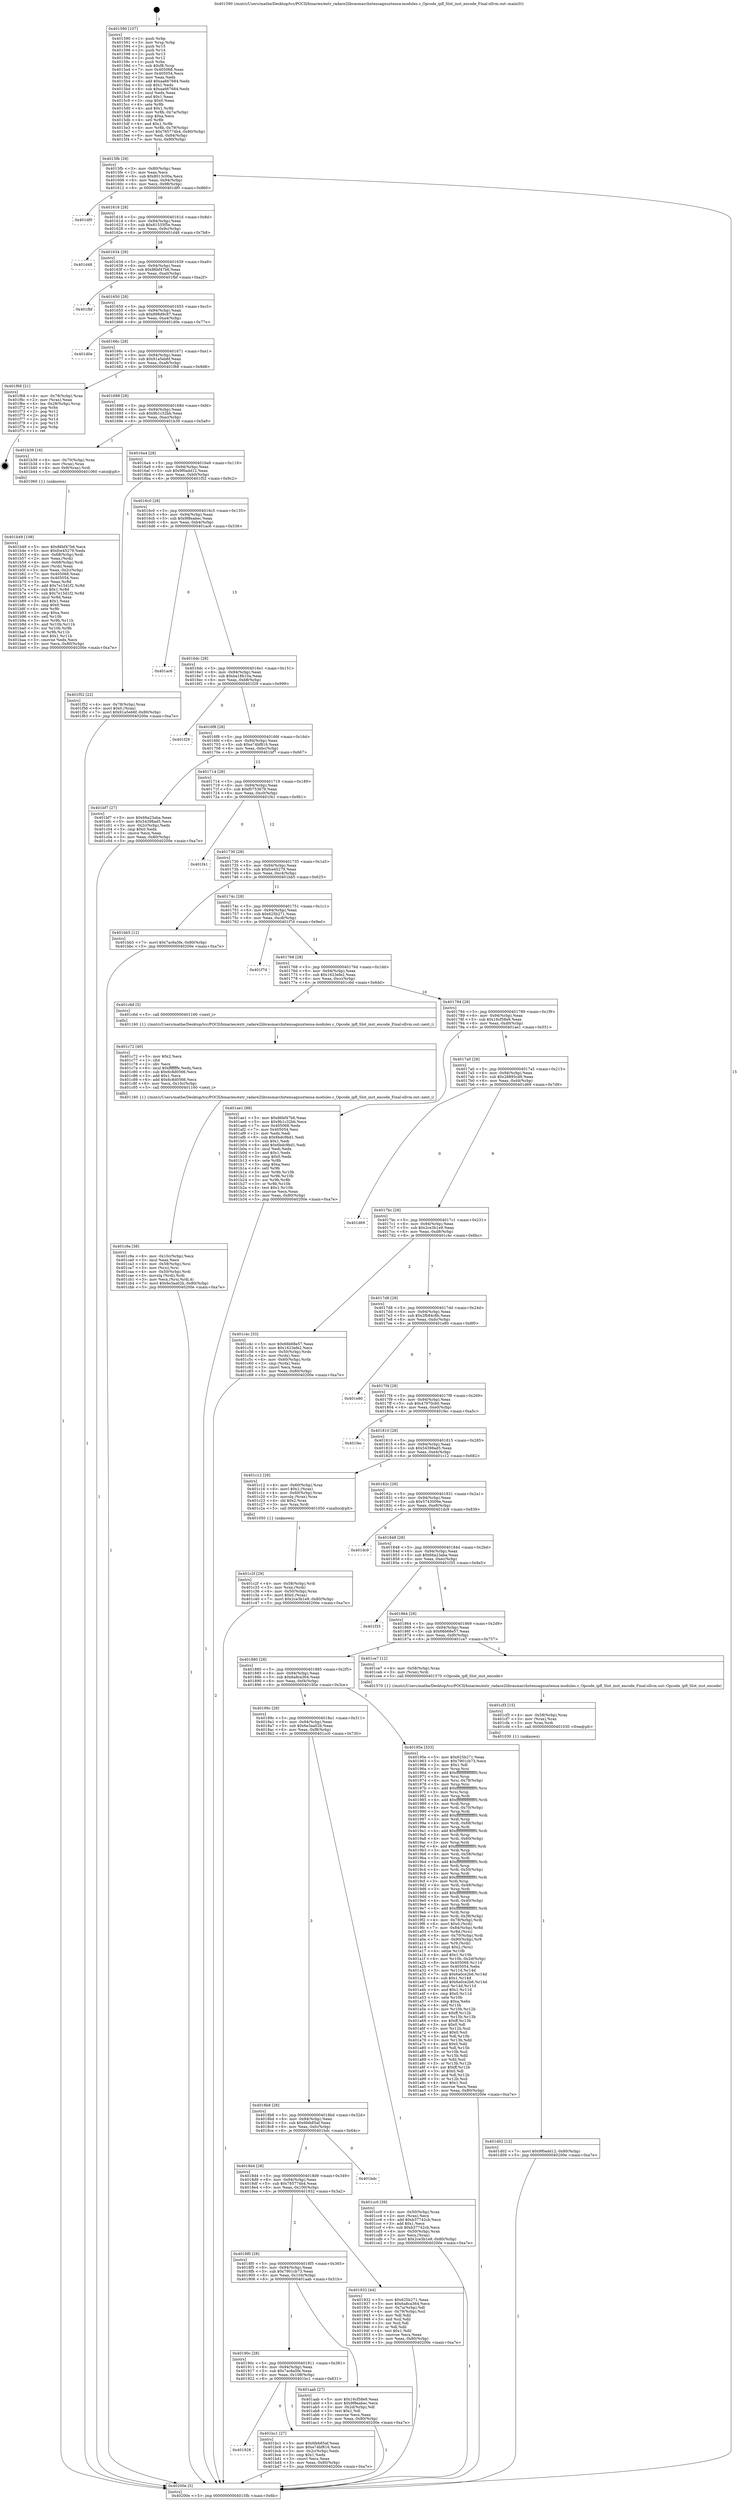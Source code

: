 digraph "0x401590" {
  label = "0x401590 (/mnt/c/Users/mathe/Desktop/tcc/POCII/binaries/extr_radare2librasmarchxtensagnuxtensa-modules.c_Opcode_ipfl_Slot_inst_encode_Final-ollvm.out::main(0))"
  labelloc = "t"
  node[shape=record]

  Entry [label="",width=0.3,height=0.3,shape=circle,fillcolor=black,style=filled]
  "0x4015fb" [label="{
     0x4015fb [29]\l
     | [instrs]\l
     &nbsp;&nbsp;0x4015fb \<+3\>: mov -0x80(%rbp),%eax\l
     &nbsp;&nbsp;0x4015fe \<+2\>: mov %eax,%ecx\l
     &nbsp;&nbsp;0x401600 \<+6\>: sub $0x8013c00a,%ecx\l
     &nbsp;&nbsp;0x401606 \<+6\>: mov %eax,-0x94(%rbp)\l
     &nbsp;&nbsp;0x40160c \<+6\>: mov %ecx,-0x98(%rbp)\l
     &nbsp;&nbsp;0x401612 \<+6\>: je 0000000000401df0 \<main+0x860\>\l
  }"]
  "0x401df0" [label="{
     0x401df0\l
  }", style=dashed]
  "0x401618" [label="{
     0x401618 [28]\l
     | [instrs]\l
     &nbsp;&nbsp;0x401618 \<+5\>: jmp 000000000040161d \<main+0x8d\>\l
     &nbsp;&nbsp;0x40161d \<+6\>: mov -0x94(%rbp),%eax\l
     &nbsp;&nbsp;0x401623 \<+5\>: sub $0x81535f5e,%eax\l
     &nbsp;&nbsp;0x401628 \<+6\>: mov %eax,-0x9c(%rbp)\l
     &nbsp;&nbsp;0x40162e \<+6\>: je 0000000000401d48 \<main+0x7b8\>\l
  }"]
  Exit [label="",width=0.3,height=0.3,shape=circle,fillcolor=black,style=filled,peripheries=2]
  "0x401d48" [label="{
     0x401d48\l
  }", style=dashed]
  "0x401634" [label="{
     0x401634 [28]\l
     | [instrs]\l
     &nbsp;&nbsp;0x401634 \<+5\>: jmp 0000000000401639 \<main+0xa9\>\l
     &nbsp;&nbsp;0x401639 \<+6\>: mov -0x94(%rbp),%eax\l
     &nbsp;&nbsp;0x40163f \<+5\>: sub $0x86bf47b6,%eax\l
     &nbsp;&nbsp;0x401644 \<+6\>: mov %eax,-0xa0(%rbp)\l
     &nbsp;&nbsp;0x40164a \<+6\>: je 0000000000401fbf \<main+0xa2f\>\l
  }"]
  "0x401d02" [label="{
     0x401d02 [12]\l
     | [instrs]\l
     &nbsp;&nbsp;0x401d02 \<+7\>: movl $0x9f0add12,-0x80(%rbp)\l
     &nbsp;&nbsp;0x401d09 \<+5\>: jmp 000000000040200e \<main+0xa7e\>\l
  }"]
  "0x401fbf" [label="{
     0x401fbf\l
  }", style=dashed]
  "0x401650" [label="{
     0x401650 [28]\l
     | [instrs]\l
     &nbsp;&nbsp;0x401650 \<+5\>: jmp 0000000000401655 \<main+0xc5\>\l
     &nbsp;&nbsp;0x401655 \<+6\>: mov -0x94(%rbp),%eax\l
     &nbsp;&nbsp;0x40165b \<+5\>: sub $0x898d9c87,%eax\l
     &nbsp;&nbsp;0x401660 \<+6\>: mov %eax,-0xa4(%rbp)\l
     &nbsp;&nbsp;0x401666 \<+6\>: je 0000000000401d0e \<main+0x77e\>\l
  }"]
  "0x401cf3" [label="{
     0x401cf3 [15]\l
     | [instrs]\l
     &nbsp;&nbsp;0x401cf3 \<+4\>: mov -0x58(%rbp),%rax\l
     &nbsp;&nbsp;0x401cf7 \<+3\>: mov (%rax),%rax\l
     &nbsp;&nbsp;0x401cfa \<+3\>: mov %rax,%rdi\l
     &nbsp;&nbsp;0x401cfd \<+5\>: call 0000000000401030 \<free@plt\>\l
     | [calls]\l
     &nbsp;&nbsp;0x401030 \{1\} (unknown)\l
  }"]
  "0x401d0e" [label="{
     0x401d0e\l
  }", style=dashed]
  "0x40166c" [label="{
     0x40166c [28]\l
     | [instrs]\l
     &nbsp;&nbsp;0x40166c \<+5\>: jmp 0000000000401671 \<main+0xe1\>\l
     &nbsp;&nbsp;0x401671 \<+6\>: mov -0x94(%rbp),%eax\l
     &nbsp;&nbsp;0x401677 \<+5\>: sub $0x91a5eb6f,%eax\l
     &nbsp;&nbsp;0x40167c \<+6\>: mov %eax,-0xa8(%rbp)\l
     &nbsp;&nbsp;0x401682 \<+6\>: je 0000000000401f68 \<main+0x9d8\>\l
  }"]
  "0x401c9a" [label="{
     0x401c9a [38]\l
     | [instrs]\l
     &nbsp;&nbsp;0x401c9a \<+6\>: mov -0x10c(%rbp),%ecx\l
     &nbsp;&nbsp;0x401ca0 \<+3\>: imul %eax,%ecx\l
     &nbsp;&nbsp;0x401ca3 \<+4\>: mov -0x58(%rbp),%rsi\l
     &nbsp;&nbsp;0x401ca7 \<+3\>: mov (%rsi),%rsi\l
     &nbsp;&nbsp;0x401caa \<+4\>: mov -0x50(%rbp),%rdi\l
     &nbsp;&nbsp;0x401cae \<+3\>: movslq (%rdi),%rdi\l
     &nbsp;&nbsp;0x401cb1 \<+3\>: mov %ecx,(%rsi,%rdi,4)\l
     &nbsp;&nbsp;0x401cb4 \<+7\>: movl $0x6e3aa02b,-0x80(%rbp)\l
     &nbsp;&nbsp;0x401cbb \<+5\>: jmp 000000000040200e \<main+0xa7e\>\l
  }"]
  "0x401f68" [label="{
     0x401f68 [21]\l
     | [instrs]\l
     &nbsp;&nbsp;0x401f68 \<+4\>: mov -0x78(%rbp),%rax\l
     &nbsp;&nbsp;0x401f6c \<+2\>: mov (%rax),%eax\l
     &nbsp;&nbsp;0x401f6e \<+4\>: lea -0x28(%rbp),%rsp\l
     &nbsp;&nbsp;0x401f72 \<+1\>: pop %rbx\l
     &nbsp;&nbsp;0x401f73 \<+2\>: pop %r12\l
     &nbsp;&nbsp;0x401f75 \<+2\>: pop %r13\l
     &nbsp;&nbsp;0x401f77 \<+2\>: pop %r14\l
     &nbsp;&nbsp;0x401f79 \<+2\>: pop %r15\l
     &nbsp;&nbsp;0x401f7b \<+1\>: pop %rbp\l
     &nbsp;&nbsp;0x401f7c \<+1\>: ret\l
  }"]
  "0x401688" [label="{
     0x401688 [28]\l
     | [instrs]\l
     &nbsp;&nbsp;0x401688 \<+5\>: jmp 000000000040168d \<main+0xfd\>\l
     &nbsp;&nbsp;0x40168d \<+6\>: mov -0x94(%rbp),%eax\l
     &nbsp;&nbsp;0x401693 \<+5\>: sub $0x9b1c32bb,%eax\l
     &nbsp;&nbsp;0x401698 \<+6\>: mov %eax,-0xac(%rbp)\l
     &nbsp;&nbsp;0x40169e \<+6\>: je 0000000000401b39 \<main+0x5a9\>\l
  }"]
  "0x401c72" [label="{
     0x401c72 [40]\l
     | [instrs]\l
     &nbsp;&nbsp;0x401c72 \<+5\>: mov $0x2,%ecx\l
     &nbsp;&nbsp;0x401c77 \<+1\>: cltd\l
     &nbsp;&nbsp;0x401c78 \<+2\>: idiv %ecx\l
     &nbsp;&nbsp;0x401c7a \<+6\>: imul $0xfffffffe,%edx,%ecx\l
     &nbsp;&nbsp;0x401c80 \<+6\>: sub $0x6c8d0566,%ecx\l
     &nbsp;&nbsp;0x401c86 \<+3\>: add $0x1,%ecx\l
     &nbsp;&nbsp;0x401c89 \<+6\>: add $0x6c8d0566,%ecx\l
     &nbsp;&nbsp;0x401c8f \<+6\>: mov %ecx,-0x10c(%rbp)\l
     &nbsp;&nbsp;0x401c95 \<+5\>: call 0000000000401160 \<next_i\>\l
     | [calls]\l
     &nbsp;&nbsp;0x401160 \{1\} (/mnt/c/Users/mathe/Desktop/tcc/POCII/binaries/extr_radare2librasmarchxtensagnuxtensa-modules.c_Opcode_ipfl_Slot_inst_encode_Final-ollvm.out::next_i)\l
  }"]
  "0x401b39" [label="{
     0x401b39 [16]\l
     | [instrs]\l
     &nbsp;&nbsp;0x401b39 \<+4\>: mov -0x70(%rbp),%rax\l
     &nbsp;&nbsp;0x401b3d \<+3\>: mov (%rax),%rax\l
     &nbsp;&nbsp;0x401b40 \<+4\>: mov 0x8(%rax),%rdi\l
     &nbsp;&nbsp;0x401b44 \<+5\>: call 0000000000401060 \<atoi@plt\>\l
     | [calls]\l
     &nbsp;&nbsp;0x401060 \{1\} (unknown)\l
  }"]
  "0x4016a4" [label="{
     0x4016a4 [28]\l
     | [instrs]\l
     &nbsp;&nbsp;0x4016a4 \<+5\>: jmp 00000000004016a9 \<main+0x119\>\l
     &nbsp;&nbsp;0x4016a9 \<+6\>: mov -0x94(%rbp),%eax\l
     &nbsp;&nbsp;0x4016af \<+5\>: sub $0x9f0add12,%eax\l
     &nbsp;&nbsp;0x4016b4 \<+6\>: mov %eax,-0xb0(%rbp)\l
     &nbsp;&nbsp;0x4016ba \<+6\>: je 0000000000401f52 \<main+0x9c2\>\l
  }"]
  "0x401c2f" [label="{
     0x401c2f [29]\l
     | [instrs]\l
     &nbsp;&nbsp;0x401c2f \<+4\>: mov -0x58(%rbp),%rdi\l
     &nbsp;&nbsp;0x401c33 \<+3\>: mov %rax,(%rdi)\l
     &nbsp;&nbsp;0x401c36 \<+4\>: mov -0x50(%rbp),%rax\l
     &nbsp;&nbsp;0x401c3a \<+6\>: movl $0x0,(%rax)\l
     &nbsp;&nbsp;0x401c40 \<+7\>: movl $0x2ce3b1e9,-0x80(%rbp)\l
     &nbsp;&nbsp;0x401c47 \<+5\>: jmp 000000000040200e \<main+0xa7e\>\l
  }"]
  "0x401f52" [label="{
     0x401f52 [22]\l
     | [instrs]\l
     &nbsp;&nbsp;0x401f52 \<+4\>: mov -0x78(%rbp),%rax\l
     &nbsp;&nbsp;0x401f56 \<+6\>: movl $0x0,(%rax)\l
     &nbsp;&nbsp;0x401f5c \<+7\>: movl $0x91a5eb6f,-0x80(%rbp)\l
     &nbsp;&nbsp;0x401f63 \<+5\>: jmp 000000000040200e \<main+0xa7e\>\l
  }"]
  "0x4016c0" [label="{
     0x4016c0 [28]\l
     | [instrs]\l
     &nbsp;&nbsp;0x4016c0 \<+5\>: jmp 00000000004016c5 \<main+0x135\>\l
     &nbsp;&nbsp;0x4016c5 \<+6\>: mov -0x94(%rbp),%eax\l
     &nbsp;&nbsp;0x4016cb \<+5\>: sub $0x9f8eabec,%eax\l
     &nbsp;&nbsp;0x4016d0 \<+6\>: mov %eax,-0xb4(%rbp)\l
     &nbsp;&nbsp;0x4016d6 \<+6\>: je 0000000000401ac6 \<main+0x536\>\l
  }"]
  "0x401928" [label="{
     0x401928\l
  }", style=dashed]
  "0x401ac6" [label="{
     0x401ac6\l
  }", style=dashed]
  "0x4016dc" [label="{
     0x4016dc [28]\l
     | [instrs]\l
     &nbsp;&nbsp;0x4016dc \<+5\>: jmp 00000000004016e1 \<main+0x151\>\l
     &nbsp;&nbsp;0x4016e1 \<+6\>: mov -0x94(%rbp),%eax\l
     &nbsp;&nbsp;0x4016e7 \<+5\>: sub $0xba18b10a,%eax\l
     &nbsp;&nbsp;0x4016ec \<+6\>: mov %eax,-0xb8(%rbp)\l
     &nbsp;&nbsp;0x4016f2 \<+6\>: je 0000000000401f29 \<main+0x999\>\l
  }"]
  "0x401bc1" [label="{
     0x401bc1 [27]\l
     | [instrs]\l
     &nbsp;&nbsp;0x401bc1 \<+5\>: mov $0x6feb85af,%eax\l
     &nbsp;&nbsp;0x401bc6 \<+5\>: mov $0xe74bf816,%ecx\l
     &nbsp;&nbsp;0x401bcb \<+3\>: mov -0x2c(%rbp),%edx\l
     &nbsp;&nbsp;0x401bce \<+3\>: cmp $0x1,%edx\l
     &nbsp;&nbsp;0x401bd1 \<+3\>: cmovl %ecx,%eax\l
     &nbsp;&nbsp;0x401bd4 \<+3\>: mov %eax,-0x80(%rbp)\l
     &nbsp;&nbsp;0x401bd7 \<+5\>: jmp 000000000040200e \<main+0xa7e\>\l
  }"]
  "0x401f29" [label="{
     0x401f29\l
  }", style=dashed]
  "0x4016f8" [label="{
     0x4016f8 [28]\l
     | [instrs]\l
     &nbsp;&nbsp;0x4016f8 \<+5\>: jmp 00000000004016fd \<main+0x16d\>\l
     &nbsp;&nbsp;0x4016fd \<+6\>: mov -0x94(%rbp),%eax\l
     &nbsp;&nbsp;0x401703 \<+5\>: sub $0xe74bf816,%eax\l
     &nbsp;&nbsp;0x401708 \<+6\>: mov %eax,-0xbc(%rbp)\l
     &nbsp;&nbsp;0x40170e \<+6\>: je 0000000000401bf7 \<main+0x667\>\l
  }"]
  "0x401b49" [label="{
     0x401b49 [108]\l
     | [instrs]\l
     &nbsp;&nbsp;0x401b49 \<+5\>: mov $0x86bf47b6,%ecx\l
     &nbsp;&nbsp;0x401b4e \<+5\>: mov $0xfce45279,%edx\l
     &nbsp;&nbsp;0x401b53 \<+4\>: mov -0x68(%rbp),%rdi\l
     &nbsp;&nbsp;0x401b57 \<+2\>: mov %eax,(%rdi)\l
     &nbsp;&nbsp;0x401b59 \<+4\>: mov -0x68(%rbp),%rdi\l
     &nbsp;&nbsp;0x401b5d \<+2\>: mov (%rdi),%eax\l
     &nbsp;&nbsp;0x401b5f \<+3\>: mov %eax,-0x2c(%rbp)\l
     &nbsp;&nbsp;0x401b62 \<+7\>: mov 0x405068,%eax\l
     &nbsp;&nbsp;0x401b69 \<+7\>: mov 0x405054,%esi\l
     &nbsp;&nbsp;0x401b70 \<+3\>: mov %eax,%r8d\l
     &nbsp;&nbsp;0x401b73 \<+7\>: add $0x7e15d1f2,%r8d\l
     &nbsp;&nbsp;0x401b7a \<+4\>: sub $0x1,%r8d\l
     &nbsp;&nbsp;0x401b7e \<+7\>: sub $0x7e15d1f2,%r8d\l
     &nbsp;&nbsp;0x401b85 \<+4\>: imul %r8d,%eax\l
     &nbsp;&nbsp;0x401b89 \<+3\>: and $0x1,%eax\l
     &nbsp;&nbsp;0x401b8c \<+3\>: cmp $0x0,%eax\l
     &nbsp;&nbsp;0x401b8f \<+4\>: sete %r9b\l
     &nbsp;&nbsp;0x401b93 \<+3\>: cmp $0xa,%esi\l
     &nbsp;&nbsp;0x401b96 \<+4\>: setl %r10b\l
     &nbsp;&nbsp;0x401b9a \<+3\>: mov %r9b,%r11b\l
     &nbsp;&nbsp;0x401b9d \<+3\>: and %r10b,%r11b\l
     &nbsp;&nbsp;0x401ba0 \<+3\>: xor %r10b,%r9b\l
     &nbsp;&nbsp;0x401ba3 \<+3\>: or %r9b,%r11b\l
     &nbsp;&nbsp;0x401ba6 \<+4\>: test $0x1,%r11b\l
     &nbsp;&nbsp;0x401baa \<+3\>: cmovne %edx,%ecx\l
     &nbsp;&nbsp;0x401bad \<+3\>: mov %ecx,-0x80(%rbp)\l
     &nbsp;&nbsp;0x401bb0 \<+5\>: jmp 000000000040200e \<main+0xa7e\>\l
  }"]
  "0x401bf7" [label="{
     0x401bf7 [27]\l
     | [instrs]\l
     &nbsp;&nbsp;0x401bf7 \<+5\>: mov $0x66a23aba,%eax\l
     &nbsp;&nbsp;0x401bfc \<+5\>: mov $0x54398ad5,%ecx\l
     &nbsp;&nbsp;0x401c01 \<+3\>: mov -0x2c(%rbp),%edx\l
     &nbsp;&nbsp;0x401c04 \<+3\>: cmp $0x0,%edx\l
     &nbsp;&nbsp;0x401c07 \<+3\>: cmove %ecx,%eax\l
     &nbsp;&nbsp;0x401c0a \<+3\>: mov %eax,-0x80(%rbp)\l
     &nbsp;&nbsp;0x401c0d \<+5\>: jmp 000000000040200e \<main+0xa7e\>\l
  }"]
  "0x401714" [label="{
     0x401714 [28]\l
     | [instrs]\l
     &nbsp;&nbsp;0x401714 \<+5\>: jmp 0000000000401719 \<main+0x189\>\l
     &nbsp;&nbsp;0x401719 \<+6\>: mov -0x94(%rbp),%eax\l
     &nbsp;&nbsp;0x40171f \<+5\>: sub $0xf0753679,%eax\l
     &nbsp;&nbsp;0x401724 \<+6\>: mov %eax,-0xc0(%rbp)\l
     &nbsp;&nbsp;0x40172a \<+6\>: je 0000000000401f41 \<main+0x9b1\>\l
  }"]
  "0x40190c" [label="{
     0x40190c [28]\l
     | [instrs]\l
     &nbsp;&nbsp;0x40190c \<+5\>: jmp 0000000000401911 \<main+0x381\>\l
     &nbsp;&nbsp;0x401911 \<+6\>: mov -0x94(%rbp),%eax\l
     &nbsp;&nbsp;0x401917 \<+5\>: sub $0x7ac6a5fe,%eax\l
     &nbsp;&nbsp;0x40191c \<+6\>: mov %eax,-0x108(%rbp)\l
     &nbsp;&nbsp;0x401922 \<+6\>: je 0000000000401bc1 \<main+0x631\>\l
  }"]
  "0x401f41" [label="{
     0x401f41\l
  }", style=dashed]
  "0x401730" [label="{
     0x401730 [28]\l
     | [instrs]\l
     &nbsp;&nbsp;0x401730 \<+5\>: jmp 0000000000401735 \<main+0x1a5\>\l
     &nbsp;&nbsp;0x401735 \<+6\>: mov -0x94(%rbp),%eax\l
     &nbsp;&nbsp;0x40173b \<+5\>: sub $0xfce45279,%eax\l
     &nbsp;&nbsp;0x401740 \<+6\>: mov %eax,-0xc4(%rbp)\l
     &nbsp;&nbsp;0x401746 \<+6\>: je 0000000000401bb5 \<main+0x625\>\l
  }"]
  "0x401aab" [label="{
     0x401aab [27]\l
     | [instrs]\l
     &nbsp;&nbsp;0x401aab \<+5\>: mov $0x16cf58e9,%eax\l
     &nbsp;&nbsp;0x401ab0 \<+5\>: mov $0x9f8eabec,%ecx\l
     &nbsp;&nbsp;0x401ab5 \<+3\>: mov -0x2d(%rbp),%dl\l
     &nbsp;&nbsp;0x401ab8 \<+3\>: test $0x1,%dl\l
     &nbsp;&nbsp;0x401abb \<+3\>: cmovne %ecx,%eax\l
     &nbsp;&nbsp;0x401abe \<+3\>: mov %eax,-0x80(%rbp)\l
     &nbsp;&nbsp;0x401ac1 \<+5\>: jmp 000000000040200e \<main+0xa7e\>\l
  }"]
  "0x401bb5" [label="{
     0x401bb5 [12]\l
     | [instrs]\l
     &nbsp;&nbsp;0x401bb5 \<+7\>: movl $0x7ac6a5fe,-0x80(%rbp)\l
     &nbsp;&nbsp;0x401bbc \<+5\>: jmp 000000000040200e \<main+0xa7e\>\l
  }"]
  "0x40174c" [label="{
     0x40174c [28]\l
     | [instrs]\l
     &nbsp;&nbsp;0x40174c \<+5\>: jmp 0000000000401751 \<main+0x1c1\>\l
     &nbsp;&nbsp;0x401751 \<+6\>: mov -0x94(%rbp),%eax\l
     &nbsp;&nbsp;0x401757 \<+5\>: sub $0x625b271,%eax\l
     &nbsp;&nbsp;0x40175c \<+6\>: mov %eax,-0xc8(%rbp)\l
     &nbsp;&nbsp;0x401762 \<+6\>: je 0000000000401f7d \<main+0x9ed\>\l
  }"]
  "0x401590" [label="{
     0x401590 [107]\l
     | [instrs]\l
     &nbsp;&nbsp;0x401590 \<+1\>: push %rbp\l
     &nbsp;&nbsp;0x401591 \<+3\>: mov %rsp,%rbp\l
     &nbsp;&nbsp;0x401594 \<+2\>: push %r15\l
     &nbsp;&nbsp;0x401596 \<+2\>: push %r14\l
     &nbsp;&nbsp;0x401598 \<+2\>: push %r13\l
     &nbsp;&nbsp;0x40159a \<+2\>: push %r12\l
     &nbsp;&nbsp;0x40159c \<+1\>: push %rbx\l
     &nbsp;&nbsp;0x40159d \<+7\>: sub $0xf8,%rsp\l
     &nbsp;&nbsp;0x4015a4 \<+7\>: mov 0x405068,%eax\l
     &nbsp;&nbsp;0x4015ab \<+7\>: mov 0x405054,%ecx\l
     &nbsp;&nbsp;0x4015b2 \<+2\>: mov %eax,%edx\l
     &nbsp;&nbsp;0x4015b4 \<+6\>: add $0xaa667684,%edx\l
     &nbsp;&nbsp;0x4015ba \<+3\>: sub $0x1,%edx\l
     &nbsp;&nbsp;0x4015bd \<+6\>: sub $0xaa667684,%edx\l
     &nbsp;&nbsp;0x4015c3 \<+3\>: imul %edx,%eax\l
     &nbsp;&nbsp;0x4015c6 \<+3\>: and $0x1,%eax\l
     &nbsp;&nbsp;0x4015c9 \<+3\>: cmp $0x0,%eax\l
     &nbsp;&nbsp;0x4015cc \<+4\>: sete %r8b\l
     &nbsp;&nbsp;0x4015d0 \<+4\>: and $0x1,%r8b\l
     &nbsp;&nbsp;0x4015d4 \<+4\>: mov %r8b,-0x7a(%rbp)\l
     &nbsp;&nbsp;0x4015d8 \<+3\>: cmp $0xa,%ecx\l
     &nbsp;&nbsp;0x4015db \<+4\>: setl %r8b\l
     &nbsp;&nbsp;0x4015df \<+4\>: and $0x1,%r8b\l
     &nbsp;&nbsp;0x4015e3 \<+4\>: mov %r8b,-0x79(%rbp)\l
     &nbsp;&nbsp;0x4015e7 \<+7\>: movl $0x785774b4,-0x80(%rbp)\l
     &nbsp;&nbsp;0x4015ee \<+6\>: mov %edi,-0x84(%rbp)\l
     &nbsp;&nbsp;0x4015f4 \<+7\>: mov %rsi,-0x90(%rbp)\l
  }"]
  "0x401f7d" [label="{
     0x401f7d\l
  }", style=dashed]
  "0x401768" [label="{
     0x401768 [28]\l
     | [instrs]\l
     &nbsp;&nbsp;0x401768 \<+5\>: jmp 000000000040176d \<main+0x1dd\>\l
     &nbsp;&nbsp;0x40176d \<+6\>: mov -0x94(%rbp),%eax\l
     &nbsp;&nbsp;0x401773 \<+5\>: sub $0x1623efe2,%eax\l
     &nbsp;&nbsp;0x401778 \<+6\>: mov %eax,-0xcc(%rbp)\l
     &nbsp;&nbsp;0x40177e \<+6\>: je 0000000000401c6d \<main+0x6dd\>\l
  }"]
  "0x40200e" [label="{
     0x40200e [5]\l
     | [instrs]\l
     &nbsp;&nbsp;0x40200e \<+5\>: jmp 00000000004015fb \<main+0x6b\>\l
  }"]
  "0x401c6d" [label="{
     0x401c6d [5]\l
     | [instrs]\l
     &nbsp;&nbsp;0x401c6d \<+5\>: call 0000000000401160 \<next_i\>\l
     | [calls]\l
     &nbsp;&nbsp;0x401160 \{1\} (/mnt/c/Users/mathe/Desktop/tcc/POCII/binaries/extr_radare2librasmarchxtensagnuxtensa-modules.c_Opcode_ipfl_Slot_inst_encode_Final-ollvm.out::next_i)\l
  }"]
  "0x401784" [label="{
     0x401784 [28]\l
     | [instrs]\l
     &nbsp;&nbsp;0x401784 \<+5\>: jmp 0000000000401789 \<main+0x1f9\>\l
     &nbsp;&nbsp;0x401789 \<+6\>: mov -0x94(%rbp),%eax\l
     &nbsp;&nbsp;0x40178f \<+5\>: sub $0x16cf58e9,%eax\l
     &nbsp;&nbsp;0x401794 \<+6\>: mov %eax,-0xd0(%rbp)\l
     &nbsp;&nbsp;0x40179a \<+6\>: je 0000000000401ae1 \<main+0x551\>\l
  }"]
  "0x4018f0" [label="{
     0x4018f0 [28]\l
     | [instrs]\l
     &nbsp;&nbsp;0x4018f0 \<+5\>: jmp 00000000004018f5 \<main+0x365\>\l
     &nbsp;&nbsp;0x4018f5 \<+6\>: mov -0x94(%rbp),%eax\l
     &nbsp;&nbsp;0x4018fb \<+5\>: sub $0x7901cb73,%eax\l
     &nbsp;&nbsp;0x401900 \<+6\>: mov %eax,-0x104(%rbp)\l
     &nbsp;&nbsp;0x401906 \<+6\>: je 0000000000401aab \<main+0x51b\>\l
  }"]
  "0x401ae1" [label="{
     0x401ae1 [88]\l
     | [instrs]\l
     &nbsp;&nbsp;0x401ae1 \<+5\>: mov $0x86bf47b6,%eax\l
     &nbsp;&nbsp;0x401ae6 \<+5\>: mov $0x9b1c32bb,%ecx\l
     &nbsp;&nbsp;0x401aeb \<+7\>: mov 0x405068,%edx\l
     &nbsp;&nbsp;0x401af2 \<+7\>: mov 0x405054,%esi\l
     &nbsp;&nbsp;0x401af9 \<+2\>: mov %edx,%edi\l
     &nbsp;&nbsp;0x401afb \<+6\>: sub $0x6bdc9bd1,%edi\l
     &nbsp;&nbsp;0x401b01 \<+3\>: sub $0x1,%edi\l
     &nbsp;&nbsp;0x401b04 \<+6\>: add $0x6bdc9bd1,%edi\l
     &nbsp;&nbsp;0x401b0a \<+3\>: imul %edi,%edx\l
     &nbsp;&nbsp;0x401b0d \<+3\>: and $0x1,%edx\l
     &nbsp;&nbsp;0x401b10 \<+3\>: cmp $0x0,%edx\l
     &nbsp;&nbsp;0x401b13 \<+4\>: sete %r8b\l
     &nbsp;&nbsp;0x401b17 \<+3\>: cmp $0xa,%esi\l
     &nbsp;&nbsp;0x401b1a \<+4\>: setl %r9b\l
     &nbsp;&nbsp;0x401b1e \<+3\>: mov %r8b,%r10b\l
     &nbsp;&nbsp;0x401b21 \<+3\>: and %r9b,%r10b\l
     &nbsp;&nbsp;0x401b24 \<+3\>: xor %r9b,%r8b\l
     &nbsp;&nbsp;0x401b27 \<+3\>: or %r8b,%r10b\l
     &nbsp;&nbsp;0x401b2a \<+4\>: test $0x1,%r10b\l
     &nbsp;&nbsp;0x401b2e \<+3\>: cmovne %ecx,%eax\l
     &nbsp;&nbsp;0x401b31 \<+3\>: mov %eax,-0x80(%rbp)\l
     &nbsp;&nbsp;0x401b34 \<+5\>: jmp 000000000040200e \<main+0xa7e\>\l
  }"]
  "0x4017a0" [label="{
     0x4017a0 [28]\l
     | [instrs]\l
     &nbsp;&nbsp;0x4017a0 \<+5\>: jmp 00000000004017a5 \<main+0x215\>\l
     &nbsp;&nbsp;0x4017a5 \<+6\>: mov -0x94(%rbp),%eax\l
     &nbsp;&nbsp;0x4017ab \<+5\>: sub $0x28895cd9,%eax\l
     &nbsp;&nbsp;0x4017b0 \<+6\>: mov %eax,-0xd4(%rbp)\l
     &nbsp;&nbsp;0x4017b6 \<+6\>: je 0000000000401d69 \<main+0x7d9\>\l
  }"]
  "0x401932" [label="{
     0x401932 [44]\l
     | [instrs]\l
     &nbsp;&nbsp;0x401932 \<+5\>: mov $0x625b271,%eax\l
     &nbsp;&nbsp;0x401937 \<+5\>: mov $0x6a8ca364,%ecx\l
     &nbsp;&nbsp;0x40193c \<+3\>: mov -0x7a(%rbp),%dl\l
     &nbsp;&nbsp;0x40193f \<+4\>: mov -0x79(%rbp),%sil\l
     &nbsp;&nbsp;0x401943 \<+3\>: mov %dl,%dil\l
     &nbsp;&nbsp;0x401946 \<+3\>: and %sil,%dil\l
     &nbsp;&nbsp;0x401949 \<+3\>: xor %sil,%dl\l
     &nbsp;&nbsp;0x40194c \<+3\>: or %dl,%dil\l
     &nbsp;&nbsp;0x40194f \<+4\>: test $0x1,%dil\l
     &nbsp;&nbsp;0x401953 \<+3\>: cmovne %ecx,%eax\l
     &nbsp;&nbsp;0x401956 \<+3\>: mov %eax,-0x80(%rbp)\l
     &nbsp;&nbsp;0x401959 \<+5\>: jmp 000000000040200e \<main+0xa7e\>\l
  }"]
  "0x401d69" [label="{
     0x401d69\l
  }", style=dashed]
  "0x4017bc" [label="{
     0x4017bc [28]\l
     | [instrs]\l
     &nbsp;&nbsp;0x4017bc \<+5\>: jmp 00000000004017c1 \<main+0x231\>\l
     &nbsp;&nbsp;0x4017c1 \<+6\>: mov -0x94(%rbp),%eax\l
     &nbsp;&nbsp;0x4017c7 \<+5\>: sub $0x2ce3b1e9,%eax\l
     &nbsp;&nbsp;0x4017cc \<+6\>: mov %eax,-0xd8(%rbp)\l
     &nbsp;&nbsp;0x4017d2 \<+6\>: je 0000000000401c4c \<main+0x6bc\>\l
  }"]
  "0x4018d4" [label="{
     0x4018d4 [28]\l
     | [instrs]\l
     &nbsp;&nbsp;0x4018d4 \<+5\>: jmp 00000000004018d9 \<main+0x349\>\l
     &nbsp;&nbsp;0x4018d9 \<+6\>: mov -0x94(%rbp),%eax\l
     &nbsp;&nbsp;0x4018df \<+5\>: sub $0x785774b4,%eax\l
     &nbsp;&nbsp;0x4018e4 \<+6\>: mov %eax,-0x100(%rbp)\l
     &nbsp;&nbsp;0x4018ea \<+6\>: je 0000000000401932 \<main+0x3a2\>\l
  }"]
  "0x401c4c" [label="{
     0x401c4c [33]\l
     | [instrs]\l
     &nbsp;&nbsp;0x401c4c \<+5\>: mov $0x66b68e57,%eax\l
     &nbsp;&nbsp;0x401c51 \<+5\>: mov $0x1623efe2,%ecx\l
     &nbsp;&nbsp;0x401c56 \<+4\>: mov -0x50(%rbp),%rdx\l
     &nbsp;&nbsp;0x401c5a \<+2\>: mov (%rdx),%esi\l
     &nbsp;&nbsp;0x401c5c \<+4\>: mov -0x60(%rbp),%rdx\l
     &nbsp;&nbsp;0x401c60 \<+2\>: cmp (%rdx),%esi\l
     &nbsp;&nbsp;0x401c62 \<+3\>: cmovl %ecx,%eax\l
     &nbsp;&nbsp;0x401c65 \<+3\>: mov %eax,-0x80(%rbp)\l
     &nbsp;&nbsp;0x401c68 \<+5\>: jmp 000000000040200e \<main+0xa7e\>\l
  }"]
  "0x4017d8" [label="{
     0x4017d8 [28]\l
     | [instrs]\l
     &nbsp;&nbsp;0x4017d8 \<+5\>: jmp 00000000004017dd \<main+0x24d\>\l
     &nbsp;&nbsp;0x4017dd \<+6\>: mov -0x94(%rbp),%eax\l
     &nbsp;&nbsp;0x4017e3 \<+5\>: sub $0x2fb84c8b,%eax\l
     &nbsp;&nbsp;0x4017e8 \<+6\>: mov %eax,-0xdc(%rbp)\l
     &nbsp;&nbsp;0x4017ee \<+6\>: je 0000000000401e80 \<main+0x8f0\>\l
  }"]
  "0x401bdc" [label="{
     0x401bdc\l
  }", style=dashed]
  "0x401e80" [label="{
     0x401e80\l
  }", style=dashed]
  "0x4017f4" [label="{
     0x4017f4 [28]\l
     | [instrs]\l
     &nbsp;&nbsp;0x4017f4 \<+5\>: jmp 00000000004017f9 \<main+0x269\>\l
     &nbsp;&nbsp;0x4017f9 \<+6\>: mov -0x94(%rbp),%eax\l
     &nbsp;&nbsp;0x4017ff \<+5\>: sub $0x47970cb0,%eax\l
     &nbsp;&nbsp;0x401804 \<+6\>: mov %eax,-0xe0(%rbp)\l
     &nbsp;&nbsp;0x40180a \<+6\>: je 0000000000401fec \<main+0xa5c\>\l
  }"]
  "0x4018b8" [label="{
     0x4018b8 [28]\l
     | [instrs]\l
     &nbsp;&nbsp;0x4018b8 \<+5\>: jmp 00000000004018bd \<main+0x32d\>\l
     &nbsp;&nbsp;0x4018bd \<+6\>: mov -0x94(%rbp),%eax\l
     &nbsp;&nbsp;0x4018c3 \<+5\>: sub $0x6feb85af,%eax\l
     &nbsp;&nbsp;0x4018c8 \<+6\>: mov %eax,-0xfc(%rbp)\l
     &nbsp;&nbsp;0x4018ce \<+6\>: je 0000000000401bdc \<main+0x64c\>\l
  }"]
  "0x401fec" [label="{
     0x401fec\l
  }", style=dashed]
  "0x401810" [label="{
     0x401810 [28]\l
     | [instrs]\l
     &nbsp;&nbsp;0x401810 \<+5\>: jmp 0000000000401815 \<main+0x285\>\l
     &nbsp;&nbsp;0x401815 \<+6\>: mov -0x94(%rbp),%eax\l
     &nbsp;&nbsp;0x40181b \<+5\>: sub $0x54398ad5,%eax\l
     &nbsp;&nbsp;0x401820 \<+6\>: mov %eax,-0xe4(%rbp)\l
     &nbsp;&nbsp;0x401826 \<+6\>: je 0000000000401c12 \<main+0x682\>\l
  }"]
  "0x401cc0" [label="{
     0x401cc0 [39]\l
     | [instrs]\l
     &nbsp;&nbsp;0x401cc0 \<+4\>: mov -0x50(%rbp),%rax\l
     &nbsp;&nbsp;0x401cc4 \<+2\>: mov (%rax),%ecx\l
     &nbsp;&nbsp;0x401cc6 \<+6\>: add $0xb37742cb,%ecx\l
     &nbsp;&nbsp;0x401ccc \<+3\>: add $0x1,%ecx\l
     &nbsp;&nbsp;0x401ccf \<+6\>: sub $0xb37742cb,%ecx\l
     &nbsp;&nbsp;0x401cd5 \<+4\>: mov -0x50(%rbp),%rax\l
     &nbsp;&nbsp;0x401cd9 \<+2\>: mov %ecx,(%rax)\l
     &nbsp;&nbsp;0x401cdb \<+7\>: movl $0x2ce3b1e9,-0x80(%rbp)\l
     &nbsp;&nbsp;0x401ce2 \<+5\>: jmp 000000000040200e \<main+0xa7e\>\l
  }"]
  "0x401c12" [label="{
     0x401c12 [29]\l
     | [instrs]\l
     &nbsp;&nbsp;0x401c12 \<+4\>: mov -0x60(%rbp),%rax\l
     &nbsp;&nbsp;0x401c16 \<+6\>: movl $0x1,(%rax)\l
     &nbsp;&nbsp;0x401c1c \<+4\>: mov -0x60(%rbp),%rax\l
     &nbsp;&nbsp;0x401c20 \<+3\>: movslq (%rax),%rax\l
     &nbsp;&nbsp;0x401c23 \<+4\>: shl $0x2,%rax\l
     &nbsp;&nbsp;0x401c27 \<+3\>: mov %rax,%rdi\l
     &nbsp;&nbsp;0x401c2a \<+5\>: call 0000000000401050 \<malloc@plt\>\l
     | [calls]\l
     &nbsp;&nbsp;0x401050 \{1\} (unknown)\l
  }"]
  "0x40182c" [label="{
     0x40182c [28]\l
     | [instrs]\l
     &nbsp;&nbsp;0x40182c \<+5\>: jmp 0000000000401831 \<main+0x2a1\>\l
     &nbsp;&nbsp;0x401831 \<+6\>: mov -0x94(%rbp),%eax\l
     &nbsp;&nbsp;0x401837 \<+5\>: sub $0x5743009e,%eax\l
     &nbsp;&nbsp;0x40183c \<+6\>: mov %eax,-0xe8(%rbp)\l
     &nbsp;&nbsp;0x401842 \<+6\>: je 0000000000401dc9 \<main+0x839\>\l
  }"]
  "0x40189c" [label="{
     0x40189c [28]\l
     | [instrs]\l
     &nbsp;&nbsp;0x40189c \<+5\>: jmp 00000000004018a1 \<main+0x311\>\l
     &nbsp;&nbsp;0x4018a1 \<+6\>: mov -0x94(%rbp),%eax\l
     &nbsp;&nbsp;0x4018a7 \<+5\>: sub $0x6e3aa02b,%eax\l
     &nbsp;&nbsp;0x4018ac \<+6\>: mov %eax,-0xf8(%rbp)\l
     &nbsp;&nbsp;0x4018b2 \<+6\>: je 0000000000401cc0 \<main+0x730\>\l
  }"]
  "0x401dc9" [label="{
     0x401dc9\l
  }", style=dashed]
  "0x401848" [label="{
     0x401848 [28]\l
     | [instrs]\l
     &nbsp;&nbsp;0x401848 \<+5\>: jmp 000000000040184d \<main+0x2bd\>\l
     &nbsp;&nbsp;0x40184d \<+6\>: mov -0x94(%rbp),%eax\l
     &nbsp;&nbsp;0x401853 \<+5\>: sub $0x66a23aba,%eax\l
     &nbsp;&nbsp;0x401858 \<+6\>: mov %eax,-0xec(%rbp)\l
     &nbsp;&nbsp;0x40185e \<+6\>: je 0000000000401f35 \<main+0x9a5\>\l
  }"]
  "0x40195e" [label="{
     0x40195e [333]\l
     | [instrs]\l
     &nbsp;&nbsp;0x40195e \<+5\>: mov $0x625b271,%eax\l
     &nbsp;&nbsp;0x401963 \<+5\>: mov $0x7901cb73,%ecx\l
     &nbsp;&nbsp;0x401968 \<+2\>: mov $0x1,%dl\l
     &nbsp;&nbsp;0x40196a \<+3\>: mov %rsp,%rsi\l
     &nbsp;&nbsp;0x40196d \<+4\>: add $0xfffffffffffffff0,%rsi\l
     &nbsp;&nbsp;0x401971 \<+3\>: mov %rsi,%rsp\l
     &nbsp;&nbsp;0x401974 \<+4\>: mov %rsi,-0x78(%rbp)\l
     &nbsp;&nbsp;0x401978 \<+3\>: mov %rsp,%rsi\l
     &nbsp;&nbsp;0x40197b \<+4\>: add $0xfffffffffffffff0,%rsi\l
     &nbsp;&nbsp;0x40197f \<+3\>: mov %rsi,%rsp\l
     &nbsp;&nbsp;0x401982 \<+3\>: mov %rsp,%rdi\l
     &nbsp;&nbsp;0x401985 \<+4\>: add $0xfffffffffffffff0,%rdi\l
     &nbsp;&nbsp;0x401989 \<+3\>: mov %rdi,%rsp\l
     &nbsp;&nbsp;0x40198c \<+4\>: mov %rdi,-0x70(%rbp)\l
     &nbsp;&nbsp;0x401990 \<+3\>: mov %rsp,%rdi\l
     &nbsp;&nbsp;0x401993 \<+4\>: add $0xfffffffffffffff0,%rdi\l
     &nbsp;&nbsp;0x401997 \<+3\>: mov %rdi,%rsp\l
     &nbsp;&nbsp;0x40199a \<+4\>: mov %rdi,-0x68(%rbp)\l
     &nbsp;&nbsp;0x40199e \<+3\>: mov %rsp,%rdi\l
     &nbsp;&nbsp;0x4019a1 \<+4\>: add $0xfffffffffffffff0,%rdi\l
     &nbsp;&nbsp;0x4019a5 \<+3\>: mov %rdi,%rsp\l
     &nbsp;&nbsp;0x4019a8 \<+4\>: mov %rdi,-0x60(%rbp)\l
     &nbsp;&nbsp;0x4019ac \<+3\>: mov %rsp,%rdi\l
     &nbsp;&nbsp;0x4019af \<+4\>: add $0xfffffffffffffff0,%rdi\l
     &nbsp;&nbsp;0x4019b3 \<+3\>: mov %rdi,%rsp\l
     &nbsp;&nbsp;0x4019b6 \<+4\>: mov %rdi,-0x58(%rbp)\l
     &nbsp;&nbsp;0x4019ba \<+3\>: mov %rsp,%rdi\l
     &nbsp;&nbsp;0x4019bd \<+4\>: add $0xfffffffffffffff0,%rdi\l
     &nbsp;&nbsp;0x4019c1 \<+3\>: mov %rdi,%rsp\l
     &nbsp;&nbsp;0x4019c4 \<+4\>: mov %rdi,-0x50(%rbp)\l
     &nbsp;&nbsp;0x4019c8 \<+3\>: mov %rsp,%rdi\l
     &nbsp;&nbsp;0x4019cb \<+4\>: add $0xfffffffffffffff0,%rdi\l
     &nbsp;&nbsp;0x4019cf \<+3\>: mov %rdi,%rsp\l
     &nbsp;&nbsp;0x4019d2 \<+4\>: mov %rdi,-0x48(%rbp)\l
     &nbsp;&nbsp;0x4019d6 \<+3\>: mov %rsp,%rdi\l
     &nbsp;&nbsp;0x4019d9 \<+4\>: add $0xfffffffffffffff0,%rdi\l
     &nbsp;&nbsp;0x4019dd \<+3\>: mov %rdi,%rsp\l
     &nbsp;&nbsp;0x4019e0 \<+4\>: mov %rdi,-0x40(%rbp)\l
     &nbsp;&nbsp;0x4019e4 \<+3\>: mov %rsp,%rdi\l
     &nbsp;&nbsp;0x4019e7 \<+4\>: add $0xfffffffffffffff0,%rdi\l
     &nbsp;&nbsp;0x4019eb \<+3\>: mov %rdi,%rsp\l
     &nbsp;&nbsp;0x4019ee \<+4\>: mov %rdi,-0x38(%rbp)\l
     &nbsp;&nbsp;0x4019f2 \<+4\>: mov -0x78(%rbp),%rdi\l
     &nbsp;&nbsp;0x4019f6 \<+6\>: movl $0x0,(%rdi)\l
     &nbsp;&nbsp;0x4019fc \<+7\>: mov -0x84(%rbp),%r8d\l
     &nbsp;&nbsp;0x401a03 \<+3\>: mov %r8d,(%rsi)\l
     &nbsp;&nbsp;0x401a06 \<+4\>: mov -0x70(%rbp),%rdi\l
     &nbsp;&nbsp;0x401a0a \<+7\>: mov -0x90(%rbp),%r9\l
     &nbsp;&nbsp;0x401a11 \<+3\>: mov %r9,(%rdi)\l
     &nbsp;&nbsp;0x401a14 \<+3\>: cmpl $0x2,(%rsi)\l
     &nbsp;&nbsp;0x401a17 \<+4\>: setne %r10b\l
     &nbsp;&nbsp;0x401a1b \<+4\>: and $0x1,%r10b\l
     &nbsp;&nbsp;0x401a1f \<+4\>: mov %r10b,-0x2d(%rbp)\l
     &nbsp;&nbsp;0x401a23 \<+8\>: mov 0x405068,%r11d\l
     &nbsp;&nbsp;0x401a2b \<+7\>: mov 0x405054,%ebx\l
     &nbsp;&nbsp;0x401a32 \<+3\>: mov %r11d,%r14d\l
     &nbsp;&nbsp;0x401a35 \<+7\>: sub $0x6a0ce2b6,%r14d\l
     &nbsp;&nbsp;0x401a3c \<+4\>: sub $0x1,%r14d\l
     &nbsp;&nbsp;0x401a40 \<+7\>: add $0x6a0ce2b6,%r14d\l
     &nbsp;&nbsp;0x401a47 \<+4\>: imul %r14d,%r11d\l
     &nbsp;&nbsp;0x401a4b \<+4\>: and $0x1,%r11d\l
     &nbsp;&nbsp;0x401a4f \<+4\>: cmp $0x0,%r11d\l
     &nbsp;&nbsp;0x401a53 \<+4\>: sete %r10b\l
     &nbsp;&nbsp;0x401a57 \<+3\>: cmp $0xa,%ebx\l
     &nbsp;&nbsp;0x401a5a \<+4\>: setl %r15b\l
     &nbsp;&nbsp;0x401a5e \<+3\>: mov %r10b,%r12b\l
     &nbsp;&nbsp;0x401a61 \<+4\>: xor $0xff,%r12b\l
     &nbsp;&nbsp;0x401a65 \<+3\>: mov %r15b,%r13b\l
     &nbsp;&nbsp;0x401a68 \<+4\>: xor $0xff,%r13b\l
     &nbsp;&nbsp;0x401a6c \<+3\>: xor $0x0,%dl\l
     &nbsp;&nbsp;0x401a6f \<+3\>: mov %r12b,%sil\l
     &nbsp;&nbsp;0x401a72 \<+4\>: and $0x0,%sil\l
     &nbsp;&nbsp;0x401a76 \<+3\>: and %dl,%r10b\l
     &nbsp;&nbsp;0x401a79 \<+3\>: mov %r13b,%dil\l
     &nbsp;&nbsp;0x401a7c \<+4\>: and $0x0,%dil\l
     &nbsp;&nbsp;0x401a80 \<+3\>: and %dl,%r15b\l
     &nbsp;&nbsp;0x401a83 \<+3\>: or %r10b,%sil\l
     &nbsp;&nbsp;0x401a86 \<+3\>: or %r15b,%dil\l
     &nbsp;&nbsp;0x401a89 \<+3\>: xor %dil,%sil\l
     &nbsp;&nbsp;0x401a8c \<+3\>: or %r13b,%r12b\l
     &nbsp;&nbsp;0x401a8f \<+4\>: xor $0xff,%r12b\l
     &nbsp;&nbsp;0x401a93 \<+3\>: or $0x0,%dl\l
     &nbsp;&nbsp;0x401a96 \<+3\>: and %dl,%r12b\l
     &nbsp;&nbsp;0x401a99 \<+3\>: or %r12b,%sil\l
     &nbsp;&nbsp;0x401a9c \<+4\>: test $0x1,%sil\l
     &nbsp;&nbsp;0x401aa0 \<+3\>: cmovne %ecx,%eax\l
     &nbsp;&nbsp;0x401aa3 \<+3\>: mov %eax,-0x80(%rbp)\l
     &nbsp;&nbsp;0x401aa6 \<+5\>: jmp 000000000040200e \<main+0xa7e\>\l
  }"]
  "0x401f35" [label="{
     0x401f35\l
  }", style=dashed]
  "0x401864" [label="{
     0x401864 [28]\l
     | [instrs]\l
     &nbsp;&nbsp;0x401864 \<+5\>: jmp 0000000000401869 \<main+0x2d9\>\l
     &nbsp;&nbsp;0x401869 \<+6\>: mov -0x94(%rbp),%eax\l
     &nbsp;&nbsp;0x40186f \<+5\>: sub $0x66b68e57,%eax\l
     &nbsp;&nbsp;0x401874 \<+6\>: mov %eax,-0xf0(%rbp)\l
     &nbsp;&nbsp;0x40187a \<+6\>: je 0000000000401ce7 \<main+0x757\>\l
  }"]
  "0x401880" [label="{
     0x401880 [28]\l
     | [instrs]\l
     &nbsp;&nbsp;0x401880 \<+5\>: jmp 0000000000401885 \<main+0x2f5\>\l
     &nbsp;&nbsp;0x401885 \<+6\>: mov -0x94(%rbp),%eax\l
     &nbsp;&nbsp;0x40188b \<+5\>: sub $0x6a8ca364,%eax\l
     &nbsp;&nbsp;0x401890 \<+6\>: mov %eax,-0xf4(%rbp)\l
     &nbsp;&nbsp;0x401896 \<+6\>: je 000000000040195e \<main+0x3ce\>\l
  }"]
  "0x401ce7" [label="{
     0x401ce7 [12]\l
     | [instrs]\l
     &nbsp;&nbsp;0x401ce7 \<+4\>: mov -0x58(%rbp),%rax\l
     &nbsp;&nbsp;0x401ceb \<+3\>: mov (%rax),%rdi\l
     &nbsp;&nbsp;0x401cee \<+5\>: call 0000000000401570 \<Opcode_ipfl_Slot_inst_encode\>\l
     | [calls]\l
     &nbsp;&nbsp;0x401570 \{1\} (/mnt/c/Users/mathe/Desktop/tcc/POCII/binaries/extr_radare2librasmarchxtensagnuxtensa-modules.c_Opcode_ipfl_Slot_inst_encode_Final-ollvm.out::Opcode_ipfl_Slot_inst_encode)\l
  }"]
  Entry -> "0x401590" [label=" 1"]
  "0x4015fb" -> "0x401df0" [label=" 0"]
  "0x4015fb" -> "0x401618" [label=" 16"]
  "0x401f68" -> Exit [label=" 1"]
  "0x401618" -> "0x401d48" [label=" 0"]
  "0x401618" -> "0x401634" [label=" 16"]
  "0x401f52" -> "0x40200e" [label=" 1"]
  "0x401634" -> "0x401fbf" [label=" 0"]
  "0x401634" -> "0x401650" [label=" 16"]
  "0x401d02" -> "0x40200e" [label=" 1"]
  "0x401650" -> "0x401d0e" [label=" 0"]
  "0x401650" -> "0x40166c" [label=" 16"]
  "0x401cf3" -> "0x401d02" [label=" 1"]
  "0x40166c" -> "0x401f68" [label=" 1"]
  "0x40166c" -> "0x401688" [label=" 15"]
  "0x401ce7" -> "0x401cf3" [label=" 1"]
  "0x401688" -> "0x401b39" [label=" 1"]
  "0x401688" -> "0x4016a4" [label=" 14"]
  "0x401cc0" -> "0x40200e" [label=" 1"]
  "0x4016a4" -> "0x401f52" [label=" 1"]
  "0x4016a4" -> "0x4016c0" [label=" 13"]
  "0x401c9a" -> "0x40200e" [label=" 1"]
  "0x4016c0" -> "0x401ac6" [label=" 0"]
  "0x4016c0" -> "0x4016dc" [label=" 13"]
  "0x401c72" -> "0x401c9a" [label=" 1"]
  "0x4016dc" -> "0x401f29" [label=" 0"]
  "0x4016dc" -> "0x4016f8" [label=" 13"]
  "0x401c6d" -> "0x401c72" [label=" 1"]
  "0x4016f8" -> "0x401bf7" [label=" 1"]
  "0x4016f8" -> "0x401714" [label=" 12"]
  "0x401c2f" -> "0x40200e" [label=" 1"]
  "0x401714" -> "0x401f41" [label=" 0"]
  "0x401714" -> "0x401730" [label=" 12"]
  "0x401c12" -> "0x401c2f" [label=" 1"]
  "0x401730" -> "0x401bb5" [label=" 1"]
  "0x401730" -> "0x40174c" [label=" 11"]
  "0x401bf7" -> "0x40200e" [label=" 1"]
  "0x40174c" -> "0x401f7d" [label=" 0"]
  "0x40174c" -> "0x401768" [label=" 11"]
  "0x40190c" -> "0x401bc1" [label=" 1"]
  "0x401768" -> "0x401c6d" [label=" 1"]
  "0x401768" -> "0x401784" [label=" 10"]
  "0x401c4c" -> "0x40200e" [label=" 2"]
  "0x401784" -> "0x401ae1" [label=" 1"]
  "0x401784" -> "0x4017a0" [label=" 9"]
  "0x401bb5" -> "0x40200e" [label=" 1"]
  "0x4017a0" -> "0x401d69" [label=" 0"]
  "0x4017a0" -> "0x4017bc" [label=" 9"]
  "0x401b49" -> "0x40200e" [label=" 1"]
  "0x4017bc" -> "0x401c4c" [label=" 2"]
  "0x4017bc" -> "0x4017d8" [label=" 7"]
  "0x401ae1" -> "0x40200e" [label=" 1"]
  "0x4017d8" -> "0x401e80" [label=" 0"]
  "0x4017d8" -> "0x4017f4" [label=" 7"]
  "0x401aab" -> "0x40200e" [label=" 1"]
  "0x4017f4" -> "0x401fec" [label=" 0"]
  "0x4017f4" -> "0x401810" [label=" 7"]
  "0x4018f0" -> "0x401aab" [label=" 1"]
  "0x401810" -> "0x401c12" [label=" 1"]
  "0x401810" -> "0x40182c" [label=" 6"]
  "0x401bc1" -> "0x40200e" [label=" 1"]
  "0x40182c" -> "0x401dc9" [label=" 0"]
  "0x40182c" -> "0x401848" [label=" 6"]
  "0x40190c" -> "0x401928" [label=" 0"]
  "0x401848" -> "0x401f35" [label=" 0"]
  "0x401848" -> "0x401864" [label=" 6"]
  "0x40200e" -> "0x4015fb" [label=" 15"]
  "0x401864" -> "0x401ce7" [label=" 1"]
  "0x401864" -> "0x401880" [label=" 5"]
  "0x401590" -> "0x4015fb" [label=" 1"]
  "0x401880" -> "0x40195e" [label=" 1"]
  "0x401880" -> "0x40189c" [label=" 4"]
  "0x40195e" -> "0x40200e" [label=" 1"]
  "0x40189c" -> "0x401cc0" [label=" 1"]
  "0x40189c" -> "0x4018b8" [label=" 3"]
  "0x4018f0" -> "0x40190c" [label=" 1"]
  "0x4018b8" -> "0x401bdc" [label=" 0"]
  "0x4018b8" -> "0x4018d4" [label=" 3"]
  "0x401b39" -> "0x401b49" [label=" 1"]
  "0x4018d4" -> "0x401932" [label=" 1"]
  "0x4018d4" -> "0x4018f0" [label=" 2"]
  "0x401932" -> "0x40200e" [label=" 1"]
}
